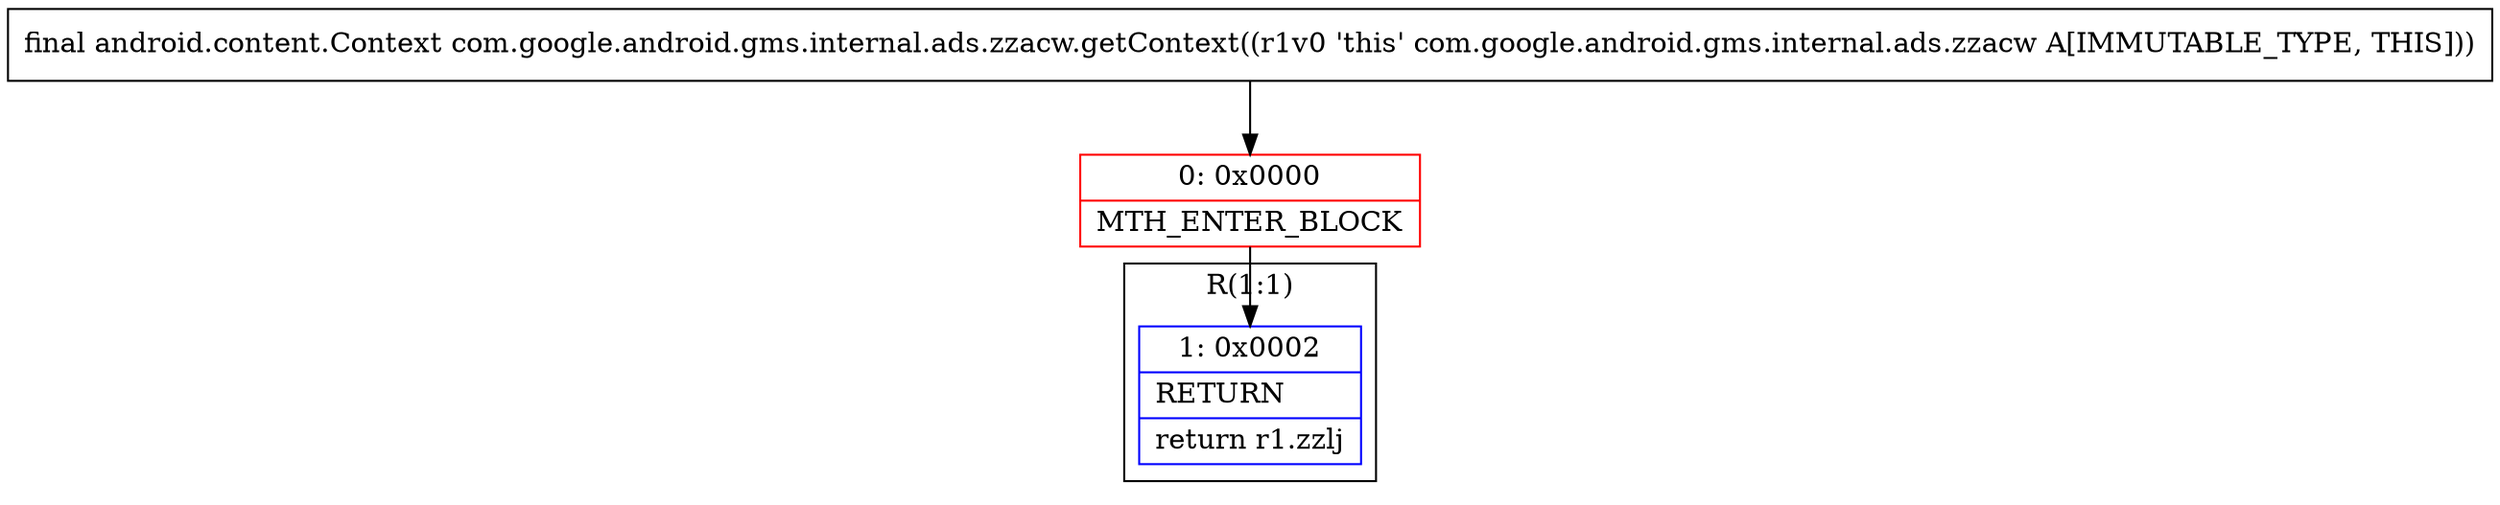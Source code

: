 digraph "CFG forcom.google.android.gms.internal.ads.zzacw.getContext()Landroid\/content\/Context;" {
subgraph cluster_Region_550333415 {
label = "R(1:1)";
node [shape=record,color=blue];
Node_1 [shape=record,label="{1\:\ 0x0002|RETURN\l|return r1.zzlj\l}"];
}
Node_0 [shape=record,color=red,label="{0\:\ 0x0000|MTH_ENTER_BLOCK\l}"];
MethodNode[shape=record,label="{final android.content.Context com.google.android.gms.internal.ads.zzacw.getContext((r1v0 'this' com.google.android.gms.internal.ads.zzacw A[IMMUTABLE_TYPE, THIS])) }"];
MethodNode -> Node_0;
Node_0 -> Node_1;
}


